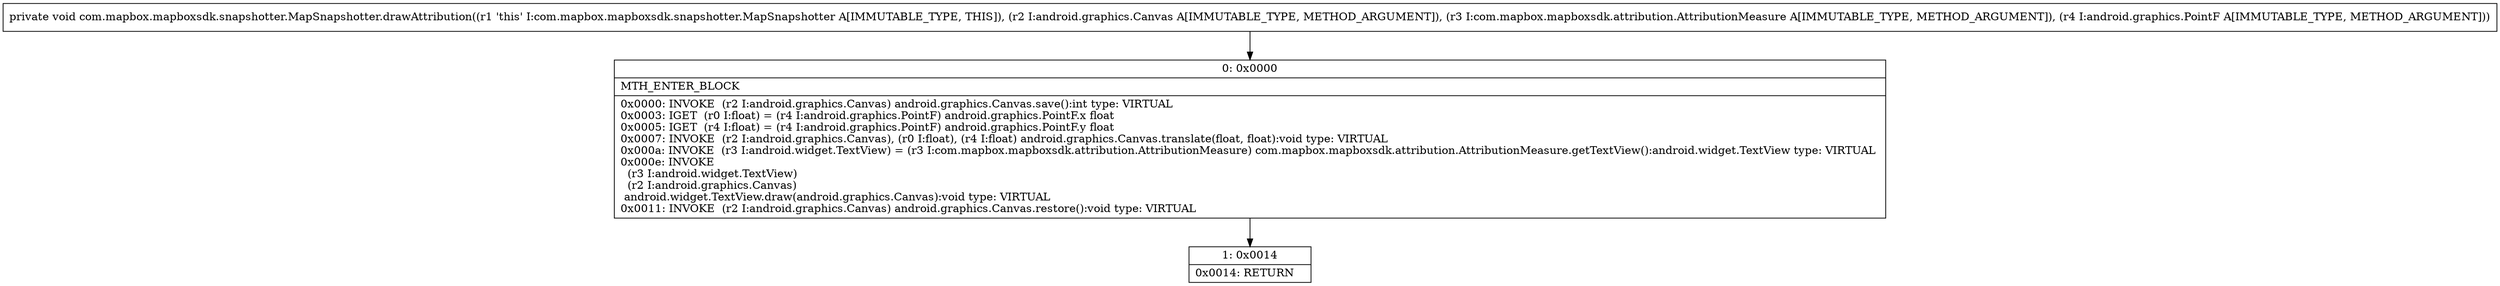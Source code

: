 digraph "CFG forcom.mapbox.mapboxsdk.snapshotter.MapSnapshotter.drawAttribution(Landroid\/graphics\/Canvas;Lcom\/mapbox\/mapboxsdk\/attribution\/AttributionMeasure;Landroid\/graphics\/PointF;)V" {
Node_0 [shape=record,label="{0\:\ 0x0000|MTH_ENTER_BLOCK\l|0x0000: INVOKE  (r2 I:android.graphics.Canvas) android.graphics.Canvas.save():int type: VIRTUAL \l0x0003: IGET  (r0 I:float) = (r4 I:android.graphics.PointF) android.graphics.PointF.x float \l0x0005: IGET  (r4 I:float) = (r4 I:android.graphics.PointF) android.graphics.PointF.y float \l0x0007: INVOKE  (r2 I:android.graphics.Canvas), (r0 I:float), (r4 I:float) android.graphics.Canvas.translate(float, float):void type: VIRTUAL \l0x000a: INVOKE  (r3 I:android.widget.TextView) = (r3 I:com.mapbox.mapboxsdk.attribution.AttributionMeasure) com.mapbox.mapboxsdk.attribution.AttributionMeasure.getTextView():android.widget.TextView type: VIRTUAL \l0x000e: INVOKE  \l  (r3 I:android.widget.TextView)\l  (r2 I:android.graphics.Canvas)\l android.widget.TextView.draw(android.graphics.Canvas):void type: VIRTUAL \l0x0011: INVOKE  (r2 I:android.graphics.Canvas) android.graphics.Canvas.restore():void type: VIRTUAL \l}"];
Node_1 [shape=record,label="{1\:\ 0x0014|0x0014: RETURN   \l}"];
MethodNode[shape=record,label="{private void com.mapbox.mapboxsdk.snapshotter.MapSnapshotter.drawAttribution((r1 'this' I:com.mapbox.mapboxsdk.snapshotter.MapSnapshotter A[IMMUTABLE_TYPE, THIS]), (r2 I:android.graphics.Canvas A[IMMUTABLE_TYPE, METHOD_ARGUMENT]), (r3 I:com.mapbox.mapboxsdk.attribution.AttributionMeasure A[IMMUTABLE_TYPE, METHOD_ARGUMENT]), (r4 I:android.graphics.PointF A[IMMUTABLE_TYPE, METHOD_ARGUMENT])) }"];
MethodNode -> Node_0;
Node_0 -> Node_1;
}

